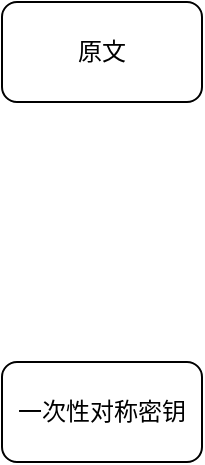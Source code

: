 <mxfile version="20.2.2" type="github">
  <diagram id="x5m4VUnTAhTG1zSjABzX" name="第 1 页">
    <mxGraphModel dx="758" dy="538" grid="1" gridSize="10" guides="1" tooltips="1" connect="1" arrows="1" fold="1" page="1" pageScale="1" pageWidth="827" pageHeight="1169" math="0" shadow="0">
      <root>
        <mxCell id="0" />
        <mxCell id="1" parent="0" />
        <mxCell id="69J51jnSXScKdbFiQXBX-2" value="原文" style="rounded=1;whiteSpace=wrap;html=1;" vertex="1" parent="1">
          <mxGeometry x="50" y="80" width="100" height="50" as="geometry" />
        </mxCell>
        <mxCell id="69J51jnSXScKdbFiQXBX-3" value="一次性对称密钥" style="rounded=1;whiteSpace=wrap;html=1;" vertex="1" parent="1">
          <mxGeometry x="50" y="260" width="100" height="50" as="geometry" />
        </mxCell>
      </root>
    </mxGraphModel>
  </diagram>
</mxfile>

